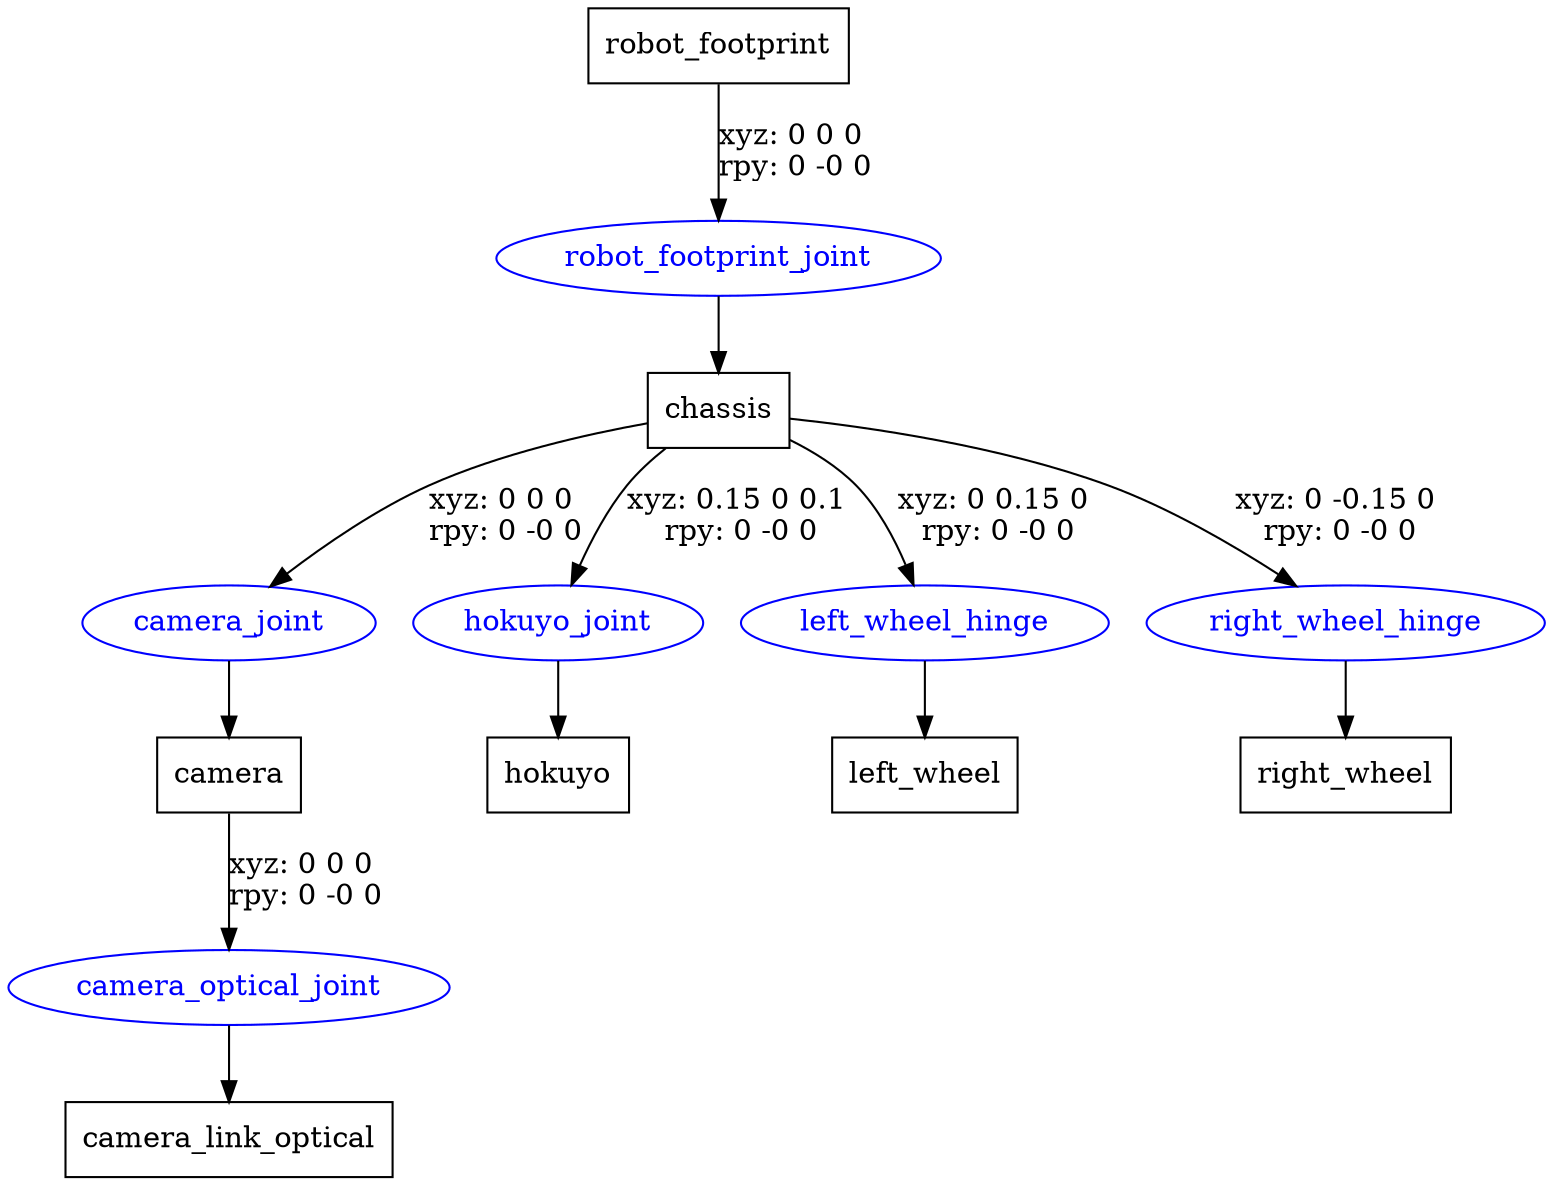 digraph G {
node [shape=box];
"robot_footprint" [label="robot_footprint"];
"chassis" [label="chassis"];
"camera" [label="camera"];
"camera_link_optical" [label="camera_link_optical"];
"hokuyo" [label="hokuyo"];
"left_wheel" [label="left_wheel"];
"right_wheel" [label="right_wheel"];
node [shape=ellipse, color=blue, fontcolor=blue];
"robot_footprint" -> "robot_footprint_joint" [label="xyz: 0 0 0 \nrpy: 0 -0 0"]
"robot_footprint_joint" -> "chassis"
"chassis" -> "camera_joint" [label="xyz: 0 0 0 \nrpy: 0 -0 0"]
"camera_joint" -> "camera"
"camera" -> "camera_optical_joint" [label="xyz: 0 0 0 \nrpy: 0 -0 0"]
"camera_optical_joint" -> "camera_link_optical"
"chassis" -> "hokuyo_joint" [label="xyz: 0.15 0 0.1 \nrpy: 0 -0 0"]
"hokuyo_joint" -> "hokuyo"
"chassis" -> "left_wheel_hinge" [label="xyz: 0 0.15 0 \nrpy: 0 -0 0"]
"left_wheel_hinge" -> "left_wheel"
"chassis" -> "right_wheel_hinge" [label="xyz: 0 -0.15 0 \nrpy: 0 -0 0"]
"right_wheel_hinge" -> "right_wheel"
}
